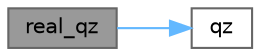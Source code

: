 digraph "real_qz"
{
 // LATEX_PDF_SIZE
  bgcolor="transparent";
  edge [fontname=Helvetica,fontsize=10,labelfontname=Helvetica,labelfontsize=10];
  node [fontname=Helvetica,fontsize=10,shape=box,height=0.2,width=0.4];
  rankdir="LR";
  Node1 [id="Node000001",label="real_qz",height=0.2,width=0.4,color="gray40", fillcolor="grey60", style="filled", fontcolor="black",tooltip=" "];
  Node1 -> Node2 [id="edge2_Node000001_Node000002",color="steelblue1",style="solid",tooltip=" "];
  Node2 [id="Node000002",label="qz",height=0.2,width=0.4,color="grey40", fillcolor="white", style="filled",URL="$_real_q_z__compute_8cpp.html#ad9cec021f2b95b8c848806fa9c2e9ed8",tooltip=" "];
}
